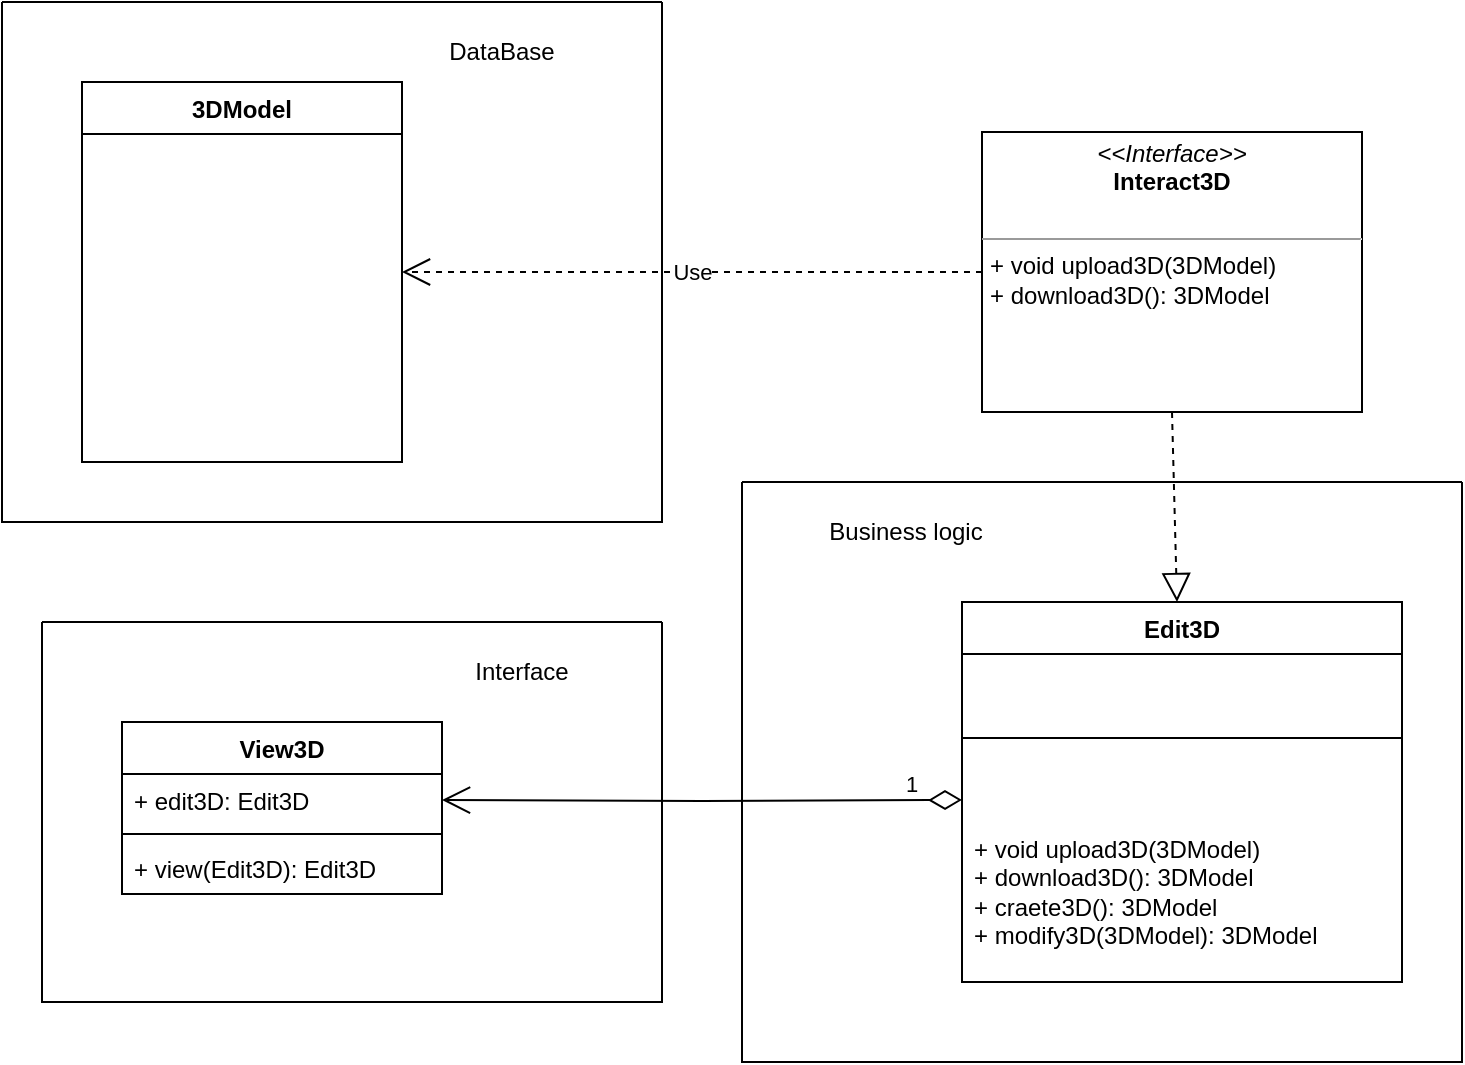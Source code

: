 <mxfile version="22.0.6" type="device">
  <diagram id="C5RBs43oDa-KdzZeNtuy" name="Page-1">
    <mxGraphModel dx="1221" dy="618" grid="0" gridSize="10" guides="1" tooltips="1" connect="1" arrows="1" fold="1" page="1" pageScale="1" pageWidth="827" pageHeight="1169" math="0" shadow="0">
      <root>
        <mxCell id="WIyWlLk6GJQsqaUBKTNV-0" />
        <mxCell id="WIyWlLk6GJQsqaUBKTNV-1" parent="WIyWlLk6GJQsqaUBKTNV-0" />
        <mxCell id="I0sCXibSjJi1GnrXMLtS-0" value="3DModel" style="swimlane;fontStyle=1;align=center;verticalAlign=top;childLayout=stackLayout;horizontal=1;startSize=26;horizontalStack=0;resizeParent=1;resizeParentMax=0;resizeLast=0;collapsible=1;marginBottom=0;whiteSpace=wrap;html=1;" vertex="1" parent="WIyWlLk6GJQsqaUBKTNV-1">
          <mxGeometry x="60" y="100" width="160" height="190" as="geometry" />
        </mxCell>
        <mxCell id="I0sCXibSjJi1GnrXMLtS-5" value="&lt;p style=&quot;margin:0px;margin-top:4px;text-align:center;&quot;&gt;&lt;i&gt;&amp;lt;&amp;lt;Interface&amp;gt;&amp;gt;&lt;/i&gt;&lt;br&gt;&lt;b&gt;Interact3D&lt;/b&gt;&lt;/p&gt;&lt;p style=&quot;margin:0px;margin-left:4px;&quot;&gt;&lt;br&gt;&lt;/p&gt;&lt;hr size=&quot;1&quot;&gt;&lt;p style=&quot;margin:0px;margin-left:4px;&quot;&gt;+ void upload3D(3DModel)&lt;br&gt;+ download3D(): 3DModel&lt;/p&gt;" style="verticalAlign=top;align=left;overflow=fill;fontSize=12;fontFamily=Helvetica;html=1;whiteSpace=wrap;" vertex="1" parent="WIyWlLk6GJQsqaUBKTNV-1">
          <mxGeometry x="510" y="125" width="190" height="140" as="geometry" />
        </mxCell>
        <mxCell id="I0sCXibSjJi1GnrXMLtS-6" value="Edit3D" style="swimlane;fontStyle=1;align=center;verticalAlign=top;childLayout=stackLayout;horizontal=1;startSize=26;horizontalStack=0;resizeParent=1;resizeParentMax=0;resizeLast=0;collapsible=1;marginBottom=0;whiteSpace=wrap;html=1;" vertex="1" parent="WIyWlLk6GJQsqaUBKTNV-1">
          <mxGeometry x="500" y="360" width="220" height="190" as="geometry" />
        </mxCell>
        <mxCell id="I0sCXibSjJi1GnrXMLtS-10" value="" style="line;strokeWidth=1;fillColor=none;align=left;verticalAlign=middle;spacingTop=-1;spacingLeft=3;spacingRight=3;rotatable=0;labelPosition=right;points=[];portConstraint=eastwest;strokeColor=inherit;" vertex="1" parent="I0sCXibSjJi1GnrXMLtS-6">
          <mxGeometry y="26" width="220" height="84" as="geometry" />
        </mxCell>
        <mxCell id="I0sCXibSjJi1GnrXMLtS-9" value="+ void upload3D(3DModel)&lt;br style=&quot;border-color: var(--border-color);&quot;&gt;+ download3D(): 3DModel&lt;br&gt;+ craete3D(): 3DModel&lt;br&gt;+ modify3D(3DModel): 3DModel" style="text;strokeColor=none;fillColor=none;align=left;verticalAlign=top;spacingLeft=4;spacingRight=4;overflow=hidden;rotatable=0;points=[[0,0.5],[1,0.5]];portConstraint=eastwest;whiteSpace=wrap;html=1;" vertex="1" parent="I0sCXibSjJi1GnrXMLtS-6">
          <mxGeometry y="110" width="220" height="80" as="geometry" />
        </mxCell>
        <mxCell id="I0sCXibSjJi1GnrXMLtS-11" value="View3D" style="swimlane;fontStyle=1;align=center;verticalAlign=top;childLayout=stackLayout;horizontal=1;startSize=26;horizontalStack=0;resizeParent=1;resizeParentMax=0;resizeLast=0;collapsible=1;marginBottom=0;whiteSpace=wrap;html=1;" vertex="1" parent="WIyWlLk6GJQsqaUBKTNV-1">
          <mxGeometry x="80" y="420" width="160" height="86" as="geometry" />
        </mxCell>
        <mxCell id="I0sCXibSjJi1GnrXMLtS-12" value="+ edit3D: Edit3D" style="text;strokeColor=none;fillColor=none;align=left;verticalAlign=top;spacingLeft=4;spacingRight=4;overflow=hidden;rotatable=0;points=[[0,0.5],[1,0.5]];portConstraint=eastwest;whiteSpace=wrap;html=1;" vertex="1" parent="I0sCXibSjJi1GnrXMLtS-11">
          <mxGeometry y="26" width="160" height="26" as="geometry" />
        </mxCell>
        <mxCell id="I0sCXibSjJi1GnrXMLtS-13" value="" style="line;strokeWidth=1;fillColor=none;align=left;verticalAlign=middle;spacingTop=-1;spacingLeft=3;spacingRight=3;rotatable=0;labelPosition=right;points=[];portConstraint=eastwest;strokeColor=inherit;" vertex="1" parent="I0sCXibSjJi1GnrXMLtS-11">
          <mxGeometry y="52" width="160" height="8" as="geometry" />
        </mxCell>
        <mxCell id="I0sCXibSjJi1GnrXMLtS-14" value="+ view(Edit3D): Edit3D" style="text;strokeColor=none;fillColor=none;align=left;verticalAlign=top;spacingLeft=4;spacingRight=4;overflow=hidden;rotatable=0;points=[[0,0.5],[1,0.5]];portConstraint=eastwest;whiteSpace=wrap;html=1;" vertex="1" parent="I0sCXibSjJi1GnrXMLtS-11">
          <mxGeometry y="60" width="160" height="26" as="geometry" />
        </mxCell>
        <mxCell id="I0sCXibSjJi1GnrXMLtS-15" value="" style="endArrow=block;dashed=1;endFill=0;endSize=12;html=1;rounded=0;exitX=0.5;exitY=1;exitDx=0;exitDy=0;" edge="1" parent="WIyWlLk6GJQsqaUBKTNV-1" source="I0sCXibSjJi1GnrXMLtS-5" target="I0sCXibSjJi1GnrXMLtS-6">
          <mxGeometry width="160" relative="1" as="geometry">
            <mxPoint x="350" y="380" as="sourcePoint" />
            <mxPoint x="510" y="380" as="targetPoint" />
          </mxGeometry>
        </mxCell>
        <mxCell id="I0sCXibSjJi1GnrXMLtS-16" value="Use" style="endArrow=open;endSize=12;dashed=1;html=1;rounded=0;exitX=0;exitY=0.5;exitDx=0;exitDy=0;entryX=1;entryY=0.5;entryDx=0;entryDy=0;" edge="1" parent="WIyWlLk6GJQsqaUBKTNV-1" source="I0sCXibSjJi1GnrXMLtS-5" target="I0sCXibSjJi1GnrXMLtS-0">
          <mxGeometry width="160" relative="1" as="geometry">
            <mxPoint x="510" y="380" as="sourcePoint" />
            <mxPoint x="350" y="380" as="targetPoint" />
          </mxGeometry>
        </mxCell>
        <mxCell id="I0sCXibSjJi1GnrXMLtS-19" value="1" style="endArrow=open;html=1;endSize=12;startArrow=diamondThin;startSize=14;startFill=0;edgeStyle=orthogonalEdgeStyle;align=left;verticalAlign=bottom;rounded=0;entryX=1;entryY=0.5;entryDx=0;entryDy=0;" edge="1" parent="WIyWlLk6GJQsqaUBKTNV-1" target="I0sCXibSjJi1GnrXMLtS-12">
          <mxGeometry x="-0.77" y="1" relative="1" as="geometry">
            <mxPoint x="500" y="459" as="sourcePoint" />
            <mxPoint x="240" y="460" as="targetPoint" />
            <mxPoint as="offset" />
          </mxGeometry>
        </mxCell>
        <mxCell id="I0sCXibSjJi1GnrXMLtS-20" value="" style="swimlane;startSize=0;" vertex="1" parent="WIyWlLk6GJQsqaUBKTNV-1">
          <mxGeometry x="20" y="60" width="330" height="260" as="geometry" />
        </mxCell>
        <mxCell id="I0sCXibSjJi1GnrXMLtS-21" value="DataBase" style="text;html=1;strokeColor=none;fillColor=none;align=center;verticalAlign=middle;whiteSpace=wrap;rounded=0;" vertex="1" parent="I0sCXibSjJi1GnrXMLtS-20">
          <mxGeometry x="220" y="10" width="60" height="30" as="geometry" />
        </mxCell>
        <mxCell id="I0sCXibSjJi1GnrXMLtS-24" value="" style="swimlane;startSize=0;" vertex="1" parent="WIyWlLk6GJQsqaUBKTNV-1">
          <mxGeometry x="390" y="300" width="360" height="290" as="geometry" />
        </mxCell>
        <mxCell id="I0sCXibSjJi1GnrXMLtS-25" value="Business logic" style="text;html=1;strokeColor=none;fillColor=none;align=center;verticalAlign=middle;whiteSpace=wrap;rounded=0;" vertex="1" parent="I0sCXibSjJi1GnrXMLtS-24">
          <mxGeometry x="24" y="10" width="116" height="30" as="geometry" />
        </mxCell>
        <mxCell id="I0sCXibSjJi1GnrXMLtS-26" value="" style="swimlane;startSize=0;" vertex="1" parent="WIyWlLk6GJQsqaUBKTNV-1">
          <mxGeometry x="40" y="370" width="310" height="190" as="geometry" />
        </mxCell>
        <mxCell id="I0sCXibSjJi1GnrXMLtS-27" value="Interface" style="text;html=1;strokeColor=none;fillColor=none;align=center;verticalAlign=middle;whiteSpace=wrap;rounded=0;" vertex="1" parent="I0sCXibSjJi1GnrXMLtS-26">
          <mxGeometry x="210" y="10" width="60" height="30" as="geometry" />
        </mxCell>
      </root>
    </mxGraphModel>
  </diagram>
</mxfile>
